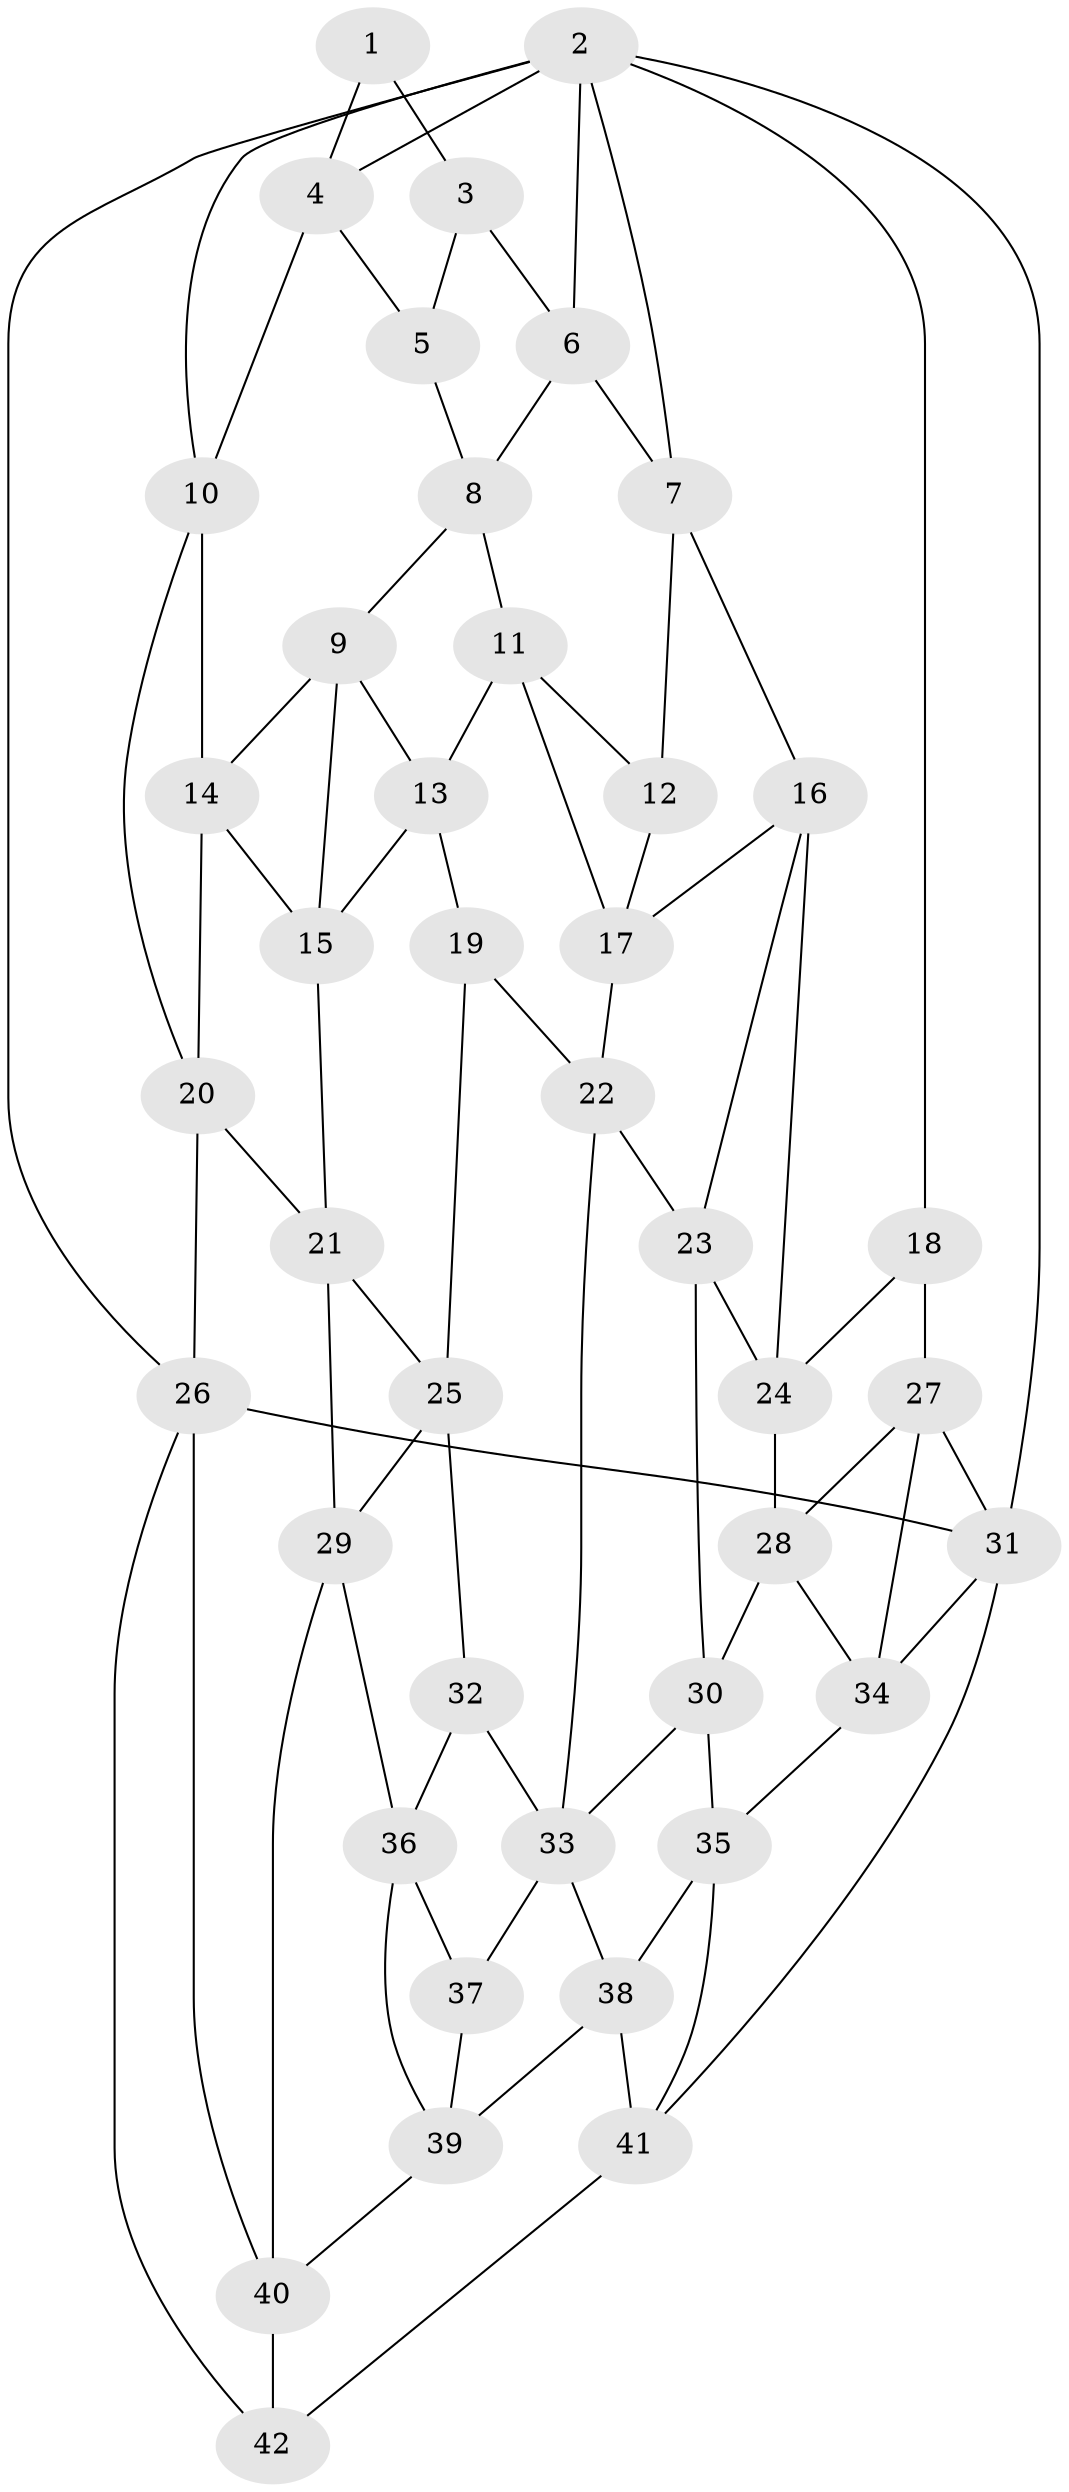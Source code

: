 // original degree distribution, {3: 0.023809523809523808, 5: 0.6190476190476191, 6: 0.16666666666666666, 4: 0.19047619047619047}
// Generated by graph-tools (version 1.1) at 2025/51/03/09/25 03:51:09]
// undirected, 42 vertices, 82 edges
graph export_dot {
graph [start="1"]
  node [color=gray90,style=filled];
  1;
  2;
  3;
  4;
  5;
  6;
  7;
  8;
  9;
  10;
  11;
  12;
  13;
  14;
  15;
  16;
  17;
  18;
  19;
  20;
  21;
  22;
  23;
  24;
  25;
  26;
  27;
  28;
  29;
  30;
  31;
  32;
  33;
  34;
  35;
  36;
  37;
  38;
  39;
  40;
  41;
  42;
  1 -- 3 [weight=1.0];
  1 -- 4 [weight=1.0];
  2 -- 4 [weight=1.0];
  2 -- 6 [weight=1.0];
  2 -- 7 [weight=1.0];
  2 -- 10 [weight=1.0];
  2 -- 18 [weight=1.0];
  2 -- 26 [weight=1.0];
  2 -- 31 [weight=1.0];
  3 -- 5 [weight=2.0];
  3 -- 6 [weight=1.0];
  4 -- 5 [weight=1.0];
  4 -- 10 [weight=1.0];
  5 -- 8 [weight=1.0];
  6 -- 7 [weight=1.0];
  6 -- 8 [weight=1.0];
  7 -- 12 [weight=1.0];
  7 -- 16 [weight=1.0];
  8 -- 9 [weight=1.0];
  8 -- 11 [weight=1.0];
  9 -- 13 [weight=1.0];
  9 -- 14 [weight=1.0];
  9 -- 15 [weight=1.0];
  10 -- 14 [weight=1.0];
  10 -- 20 [weight=1.0];
  11 -- 12 [weight=1.0];
  11 -- 13 [weight=1.0];
  11 -- 17 [weight=1.0];
  12 -- 17 [weight=1.0];
  13 -- 15 [weight=1.0];
  13 -- 19 [weight=1.0];
  14 -- 15 [weight=1.0];
  14 -- 20 [weight=1.0];
  15 -- 21 [weight=1.0];
  16 -- 17 [weight=1.0];
  16 -- 23 [weight=1.0];
  16 -- 24 [weight=1.0];
  17 -- 22 [weight=1.0];
  18 -- 24 [weight=1.0];
  18 -- 27 [weight=1.0];
  19 -- 22 [weight=1.0];
  19 -- 25 [weight=1.0];
  20 -- 21 [weight=1.0];
  20 -- 26 [weight=1.0];
  21 -- 25 [weight=1.0];
  21 -- 29 [weight=1.0];
  22 -- 23 [weight=1.0];
  22 -- 33 [weight=1.0];
  23 -- 24 [weight=1.0];
  23 -- 30 [weight=1.0];
  24 -- 28 [weight=1.0];
  25 -- 29 [weight=1.0];
  25 -- 32 [weight=1.0];
  26 -- 31 [weight=1.0];
  26 -- 40 [weight=1.0];
  26 -- 42 [weight=1.0];
  27 -- 28 [weight=1.0];
  27 -- 31 [weight=1.0];
  27 -- 34 [weight=1.0];
  28 -- 30 [weight=1.0];
  28 -- 34 [weight=1.0];
  29 -- 36 [weight=1.0];
  29 -- 40 [weight=1.0];
  30 -- 33 [weight=1.0];
  30 -- 35 [weight=1.0];
  31 -- 34 [weight=1.0];
  31 -- 41 [weight=1.0];
  32 -- 33 [weight=2.0];
  32 -- 36 [weight=1.0];
  33 -- 37 [weight=1.0];
  33 -- 38 [weight=1.0];
  34 -- 35 [weight=1.0];
  35 -- 38 [weight=1.0];
  35 -- 41 [weight=1.0];
  36 -- 37 [weight=1.0];
  36 -- 39 [weight=1.0];
  37 -- 39 [weight=1.0];
  38 -- 39 [weight=1.0];
  38 -- 41 [weight=1.0];
  39 -- 40 [weight=1.0];
  40 -- 42 [weight=1.0];
  41 -- 42 [weight=1.0];
}
